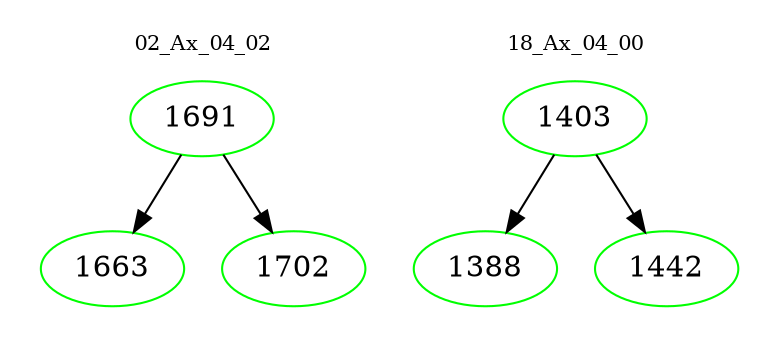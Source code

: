 digraph{
subgraph cluster_0 {
color = white
label = "02_Ax_04_02";
fontsize=10;
T0_1691 [label="1691", color="green"]
T0_1691 -> T0_1663 [color="black"]
T0_1663 [label="1663", color="green"]
T0_1691 -> T0_1702 [color="black"]
T0_1702 [label="1702", color="green"]
}
subgraph cluster_1 {
color = white
label = "18_Ax_04_00";
fontsize=10;
T1_1403 [label="1403", color="green"]
T1_1403 -> T1_1388 [color="black"]
T1_1388 [label="1388", color="green"]
T1_1403 -> T1_1442 [color="black"]
T1_1442 [label="1442", color="green"]
}
}
